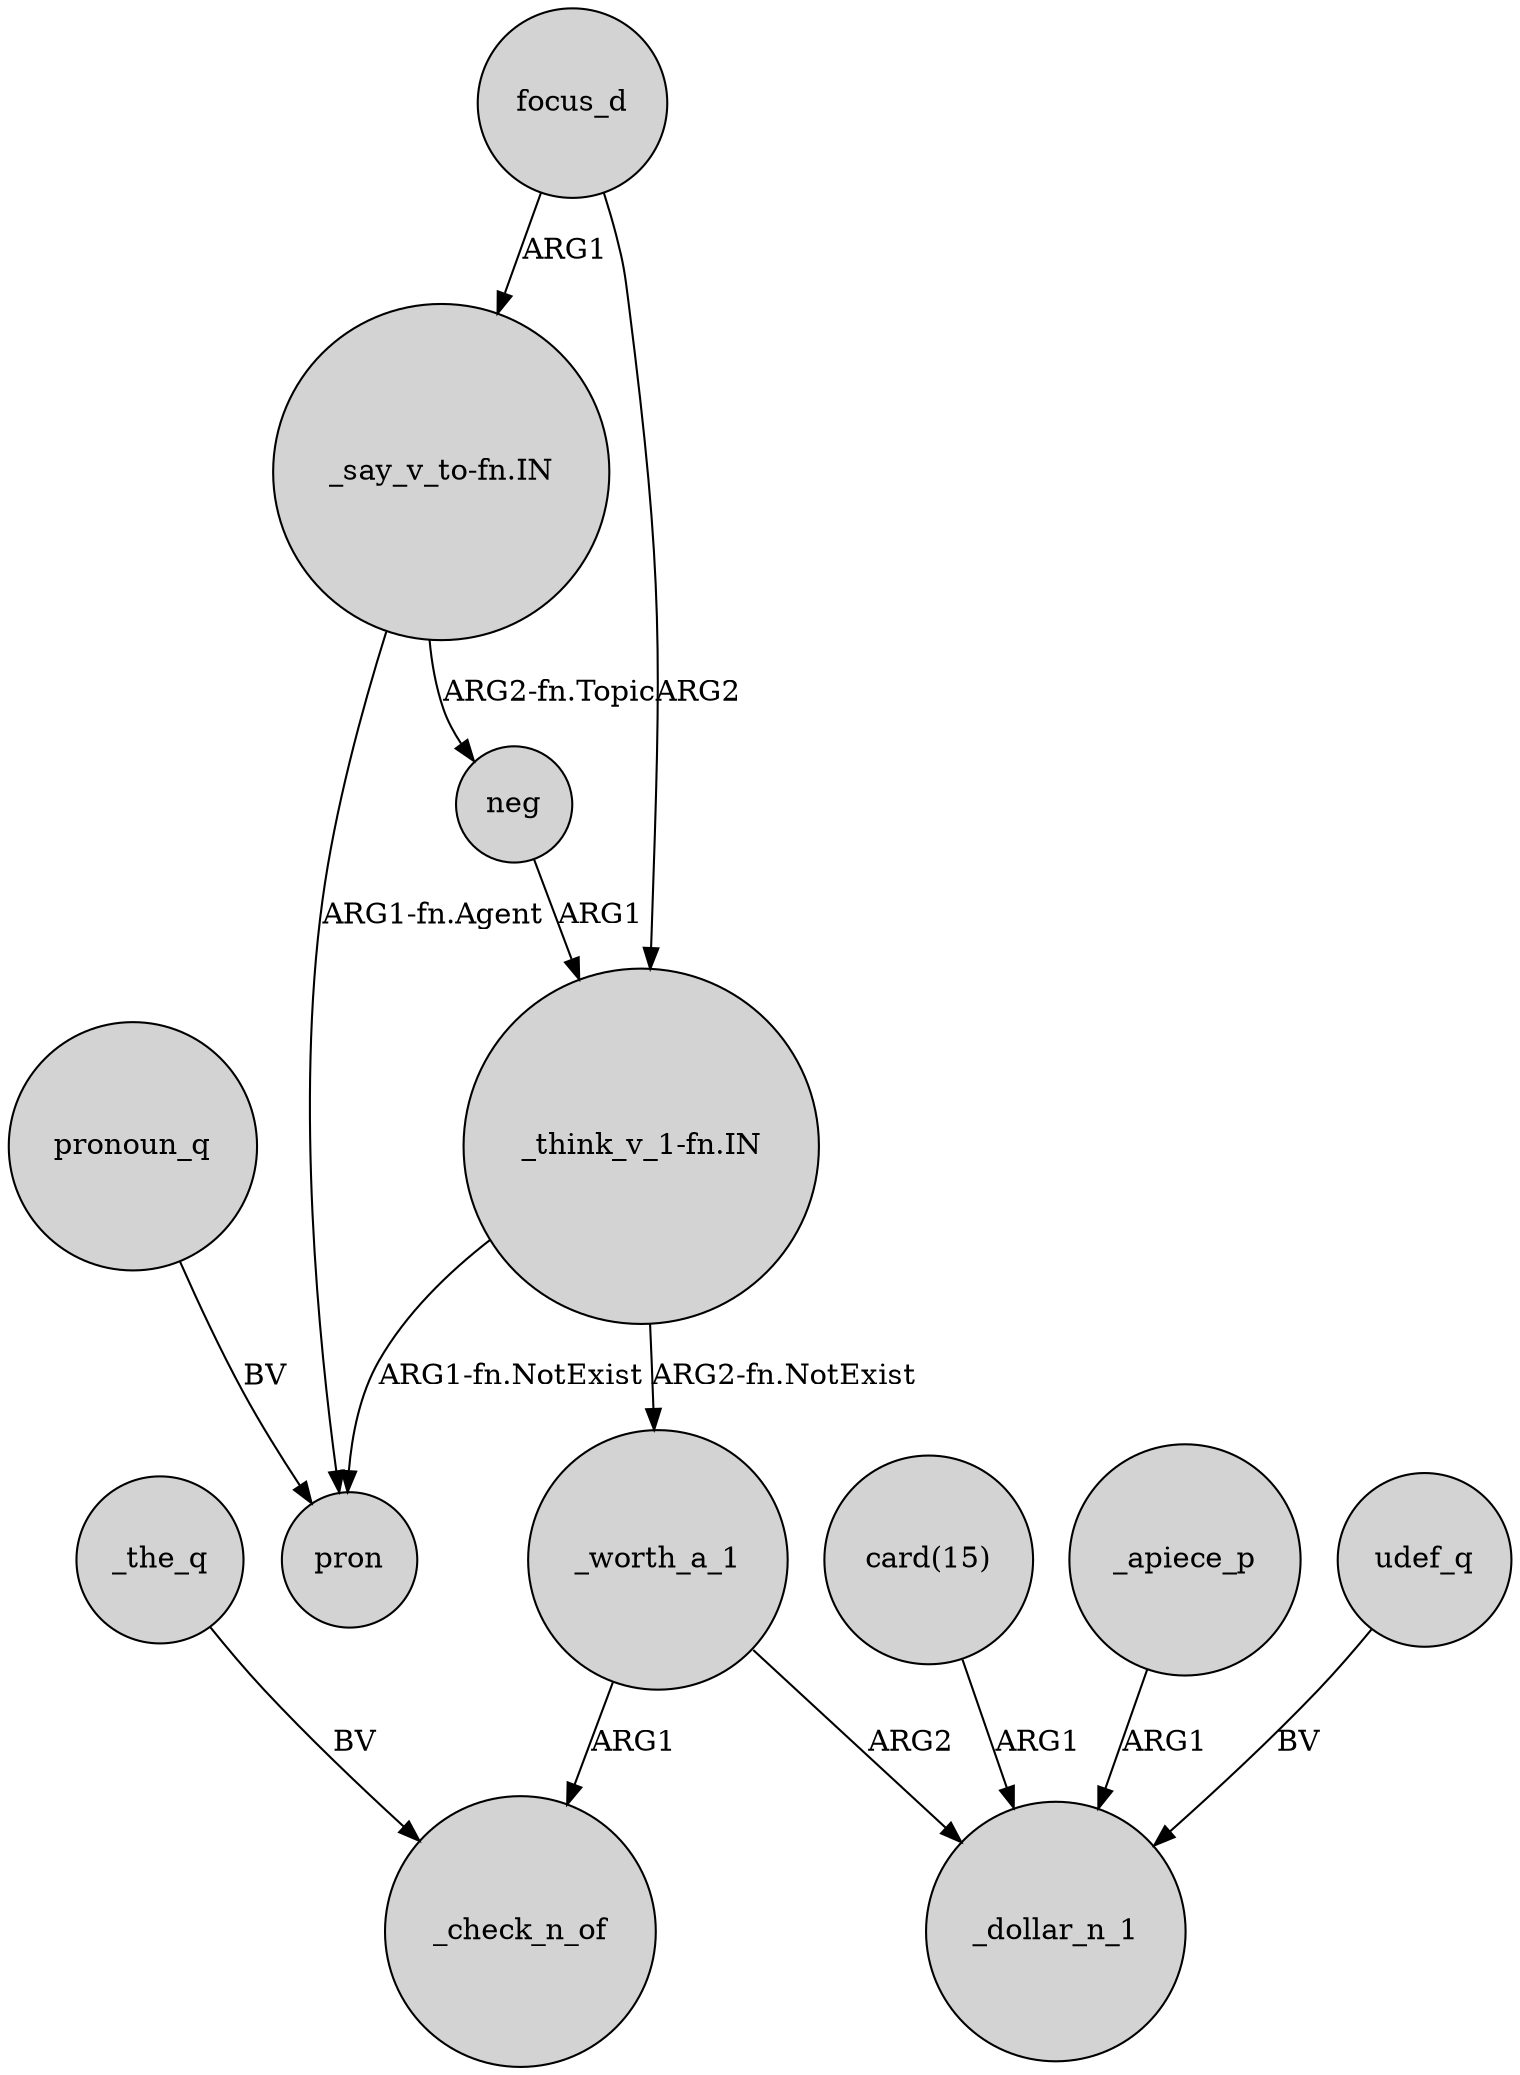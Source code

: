 digraph {
	node [shape=circle style=filled]
	_worth_a_1 -> _check_n_of [label=ARG1]
	"_say_v_to-fn.IN" -> neg [label="ARG2-fn.Topic"]
	"card(15)" -> _dollar_n_1 [label=ARG1]
	focus_d -> "_think_v_1-fn.IN" [label=ARG2]
	_apiece_p -> _dollar_n_1 [label=ARG1]
	_the_q -> _check_n_of [label=BV]
	"_think_v_1-fn.IN" -> pron [label="ARG1-fn.NotExist"]
	"_think_v_1-fn.IN" -> _worth_a_1 [label="ARG2-fn.NotExist"]
	neg -> "_think_v_1-fn.IN" [label=ARG1]
	_worth_a_1 -> _dollar_n_1 [label=ARG2]
	udef_q -> _dollar_n_1 [label=BV]
	focus_d -> "_say_v_to-fn.IN" [label=ARG1]
	"_say_v_to-fn.IN" -> pron [label="ARG1-fn.Agent"]
	pronoun_q -> pron [label=BV]
}
